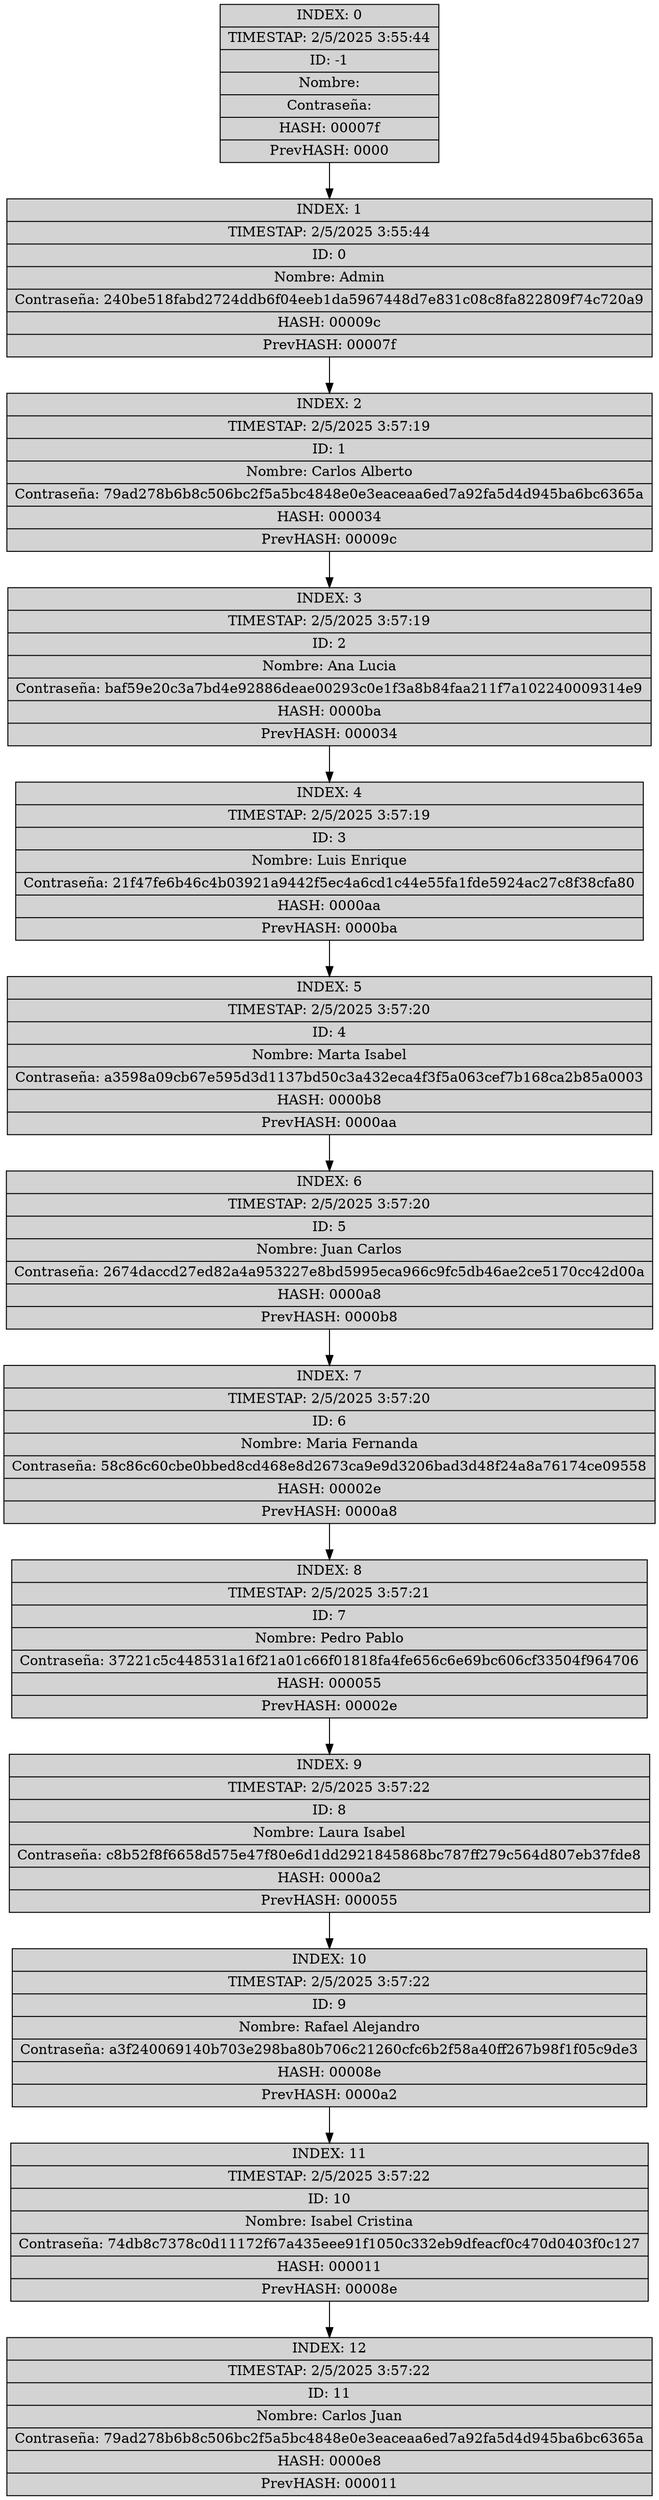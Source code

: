 digraph {
	node[shape=record, style=filled];
	Block0 [label="{ INDEX: 12 | TIMESTAP: 2/5/2025 3:57:22 | ID: 11 | Nombre: Carlos Juan | Contraseña: 79ad278b6b8c506bc2f5a5bc4848e0e3eaceaa6ed7a92fa5d4d945ba6bc6365a | HASH: 0000e8 | PrevHASH: 000011 }"]
;	Block1 [label="{ INDEX: 11 | TIMESTAP: 2/5/2025 3:57:22 | ID: 10 | Nombre: Isabel Cristina | Contraseña: 74db8c7378c0d11172f67a435eee91f1050c332eb9dfeacf0c470d0403f0c127 | HASH: 000011 | PrevHASH: 00008e }"]
;	Block1 -> Block0;
	Block2 [label="{ INDEX: 10 | TIMESTAP: 2/5/2025 3:57:22 | ID: 9 | Nombre: Rafael Alejandro | Contraseña: a3f240069140b703e298ba80b706c21260cfc6b2f58a40ff267b98f1f05c9de3 | HASH: 00008e | PrevHASH: 0000a2 }"]
;	Block2 -> Block1;
	Block3 [label="{ INDEX: 9 | TIMESTAP: 2/5/2025 3:57:22 | ID: 8 | Nombre: Laura Isabel | Contraseña: c8b52f8f6658d575e47f80e6d1dd2921845868bc787ff279c564d807eb37fde8 | HASH: 0000a2 | PrevHASH: 000055 }"]
;	Block3 -> Block2;
	Block4 [label="{ INDEX: 8 | TIMESTAP: 2/5/2025 3:57:21 | ID: 7 | Nombre: Pedro Pablo | Contraseña: 37221c5c448531a16f21a01c66f01818fa4fe656c6e69bc606cf33504f964706 | HASH: 000055 | PrevHASH: 00002e }"]
;	Block4 -> Block3;
	Block5 [label="{ INDEX: 7 | TIMESTAP: 2/5/2025 3:57:20 | ID: 6 | Nombre: Maria Fernanda | Contraseña: 58c86c60cbe0bbed8cd468e8d2673ca9e9d3206bad3d48f24a8a76174ce09558 | HASH: 00002e | PrevHASH: 0000a8 }"]
;	Block5 -> Block4;
	Block6 [label="{ INDEX: 6 | TIMESTAP: 2/5/2025 3:57:20 | ID: 5 | Nombre: Juan Carlos | Contraseña: 2674daccd27ed82a4a953227e8bd5995eca966c9fc5db46ae2ce5170cc42d00a | HASH: 0000a8 | PrevHASH: 0000b8 }"]
;	Block6 -> Block5;
	Block7 [label="{ INDEX: 5 | TIMESTAP: 2/5/2025 3:57:20 | ID: 4 | Nombre: Marta Isabel | Contraseña: a3598a09cb67e595d3d1137bd50c3a432eca4f3f5a063cef7b168ca2b85a0003 | HASH: 0000b8 | PrevHASH: 0000aa }"]
;	Block7 -> Block6;
	Block8 [label="{ INDEX: 4 | TIMESTAP: 2/5/2025 3:57:19 | ID: 3 | Nombre: Luis Enrique | Contraseña: 21f47fe6b46c4b03921a9442f5ec4a6cd1c44e55fa1fde5924ac27c8f38cfa80 | HASH: 0000aa | PrevHASH: 0000ba }"]
;	Block8 -> Block7;
	Block9 [label="{ INDEX: 3 | TIMESTAP: 2/5/2025 3:57:19 | ID: 2 | Nombre: Ana Lucia | Contraseña: baf59e20c3a7bd4e92886deae00293c0e1f3a8b84faa211f7a102240009314e9 | HASH: 0000ba | PrevHASH: 000034 }"]
;	Block9 -> Block8;
	Block10 [label="{ INDEX: 2 | TIMESTAP: 2/5/2025 3:57:19 | ID: 1 | Nombre: Carlos Alberto | Contraseña: 79ad278b6b8c506bc2f5a5bc4848e0e3eaceaa6ed7a92fa5d4d945ba6bc6365a | HASH: 000034 | PrevHASH: 00009c }"]
;	Block10 -> Block9;
	Block11 [label="{ INDEX: 1 | TIMESTAP: 2/5/2025 3:55:44 | ID: 0 | Nombre: Admin | Contraseña: 240be518fabd2724ddb6f04eeb1da5967448d7e831c08c8fa822809f74c720a9 | HASH: 00009c | PrevHASH: 00007f }"]
;	Block11 -> Block10;
	Block12 [label="{ INDEX: 0 | TIMESTAP: 2/5/2025 3:55:44 | ID: -1 | Nombre:  | Contraseña:  | HASH: 00007f | PrevHASH: 0000 }"]
;	Block12 -> Block11;
}
